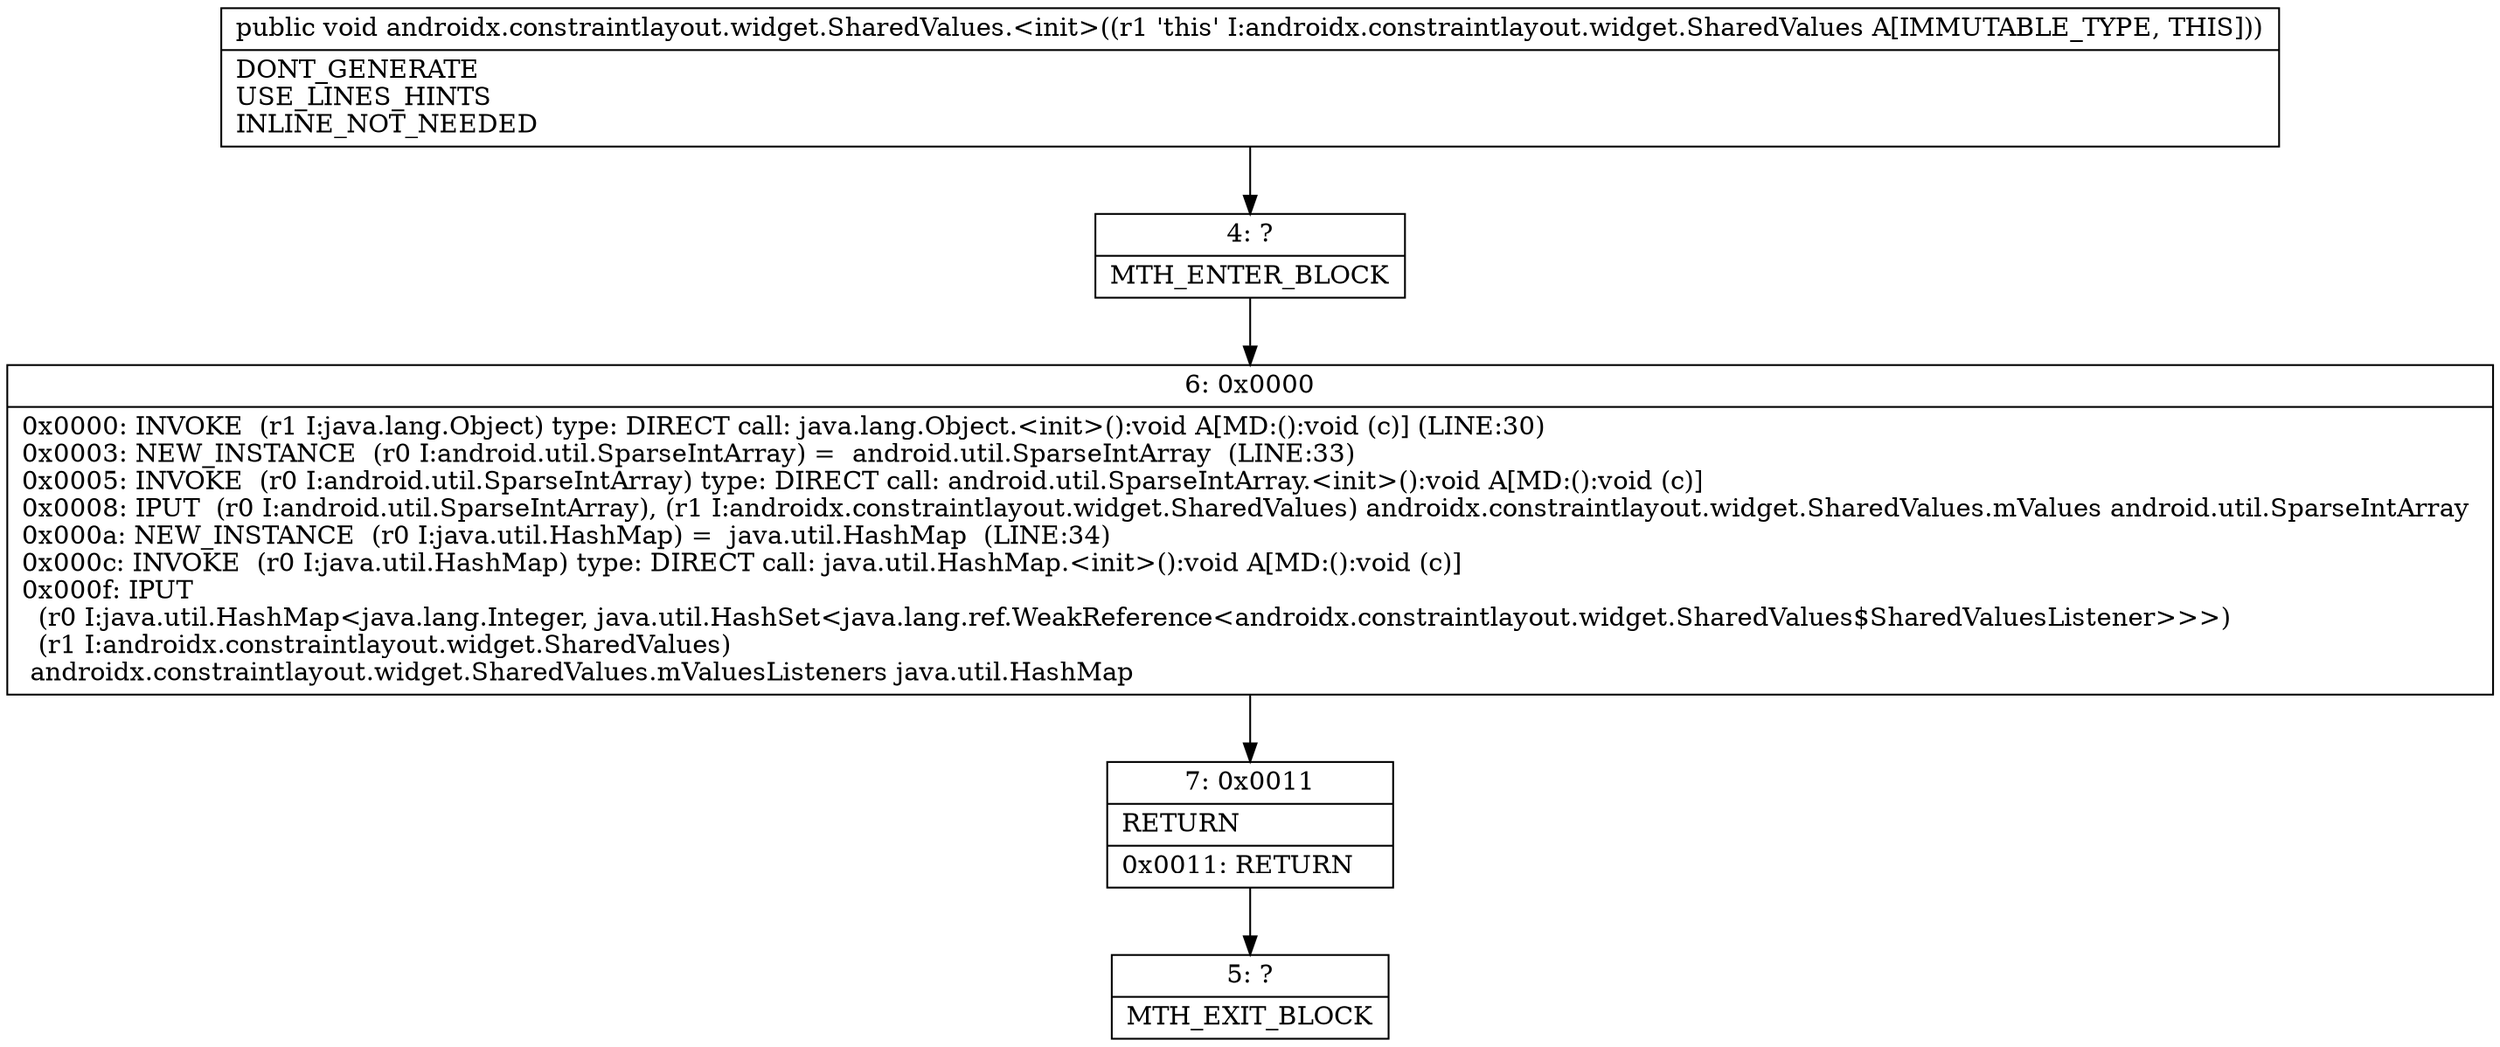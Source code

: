 digraph "CFG forandroidx.constraintlayout.widget.SharedValues.\<init\>()V" {
Node_4 [shape=record,label="{4\:\ ?|MTH_ENTER_BLOCK\l}"];
Node_6 [shape=record,label="{6\:\ 0x0000|0x0000: INVOKE  (r1 I:java.lang.Object) type: DIRECT call: java.lang.Object.\<init\>():void A[MD:():void (c)] (LINE:30)\l0x0003: NEW_INSTANCE  (r0 I:android.util.SparseIntArray) =  android.util.SparseIntArray  (LINE:33)\l0x0005: INVOKE  (r0 I:android.util.SparseIntArray) type: DIRECT call: android.util.SparseIntArray.\<init\>():void A[MD:():void (c)]\l0x0008: IPUT  (r0 I:android.util.SparseIntArray), (r1 I:androidx.constraintlayout.widget.SharedValues) androidx.constraintlayout.widget.SharedValues.mValues android.util.SparseIntArray \l0x000a: NEW_INSTANCE  (r0 I:java.util.HashMap) =  java.util.HashMap  (LINE:34)\l0x000c: INVOKE  (r0 I:java.util.HashMap) type: DIRECT call: java.util.HashMap.\<init\>():void A[MD:():void (c)]\l0x000f: IPUT  \l  (r0 I:java.util.HashMap\<java.lang.Integer, java.util.HashSet\<java.lang.ref.WeakReference\<androidx.constraintlayout.widget.SharedValues$SharedValuesListener\>\>\>)\l  (r1 I:androidx.constraintlayout.widget.SharedValues)\l androidx.constraintlayout.widget.SharedValues.mValuesListeners java.util.HashMap \l}"];
Node_7 [shape=record,label="{7\:\ 0x0011|RETURN\l|0x0011: RETURN   \l}"];
Node_5 [shape=record,label="{5\:\ ?|MTH_EXIT_BLOCK\l}"];
MethodNode[shape=record,label="{public void androidx.constraintlayout.widget.SharedValues.\<init\>((r1 'this' I:androidx.constraintlayout.widget.SharedValues A[IMMUTABLE_TYPE, THIS]))  | DONT_GENERATE\lUSE_LINES_HINTS\lINLINE_NOT_NEEDED\l}"];
MethodNode -> Node_4;Node_4 -> Node_6;
Node_6 -> Node_7;
Node_7 -> Node_5;
}

